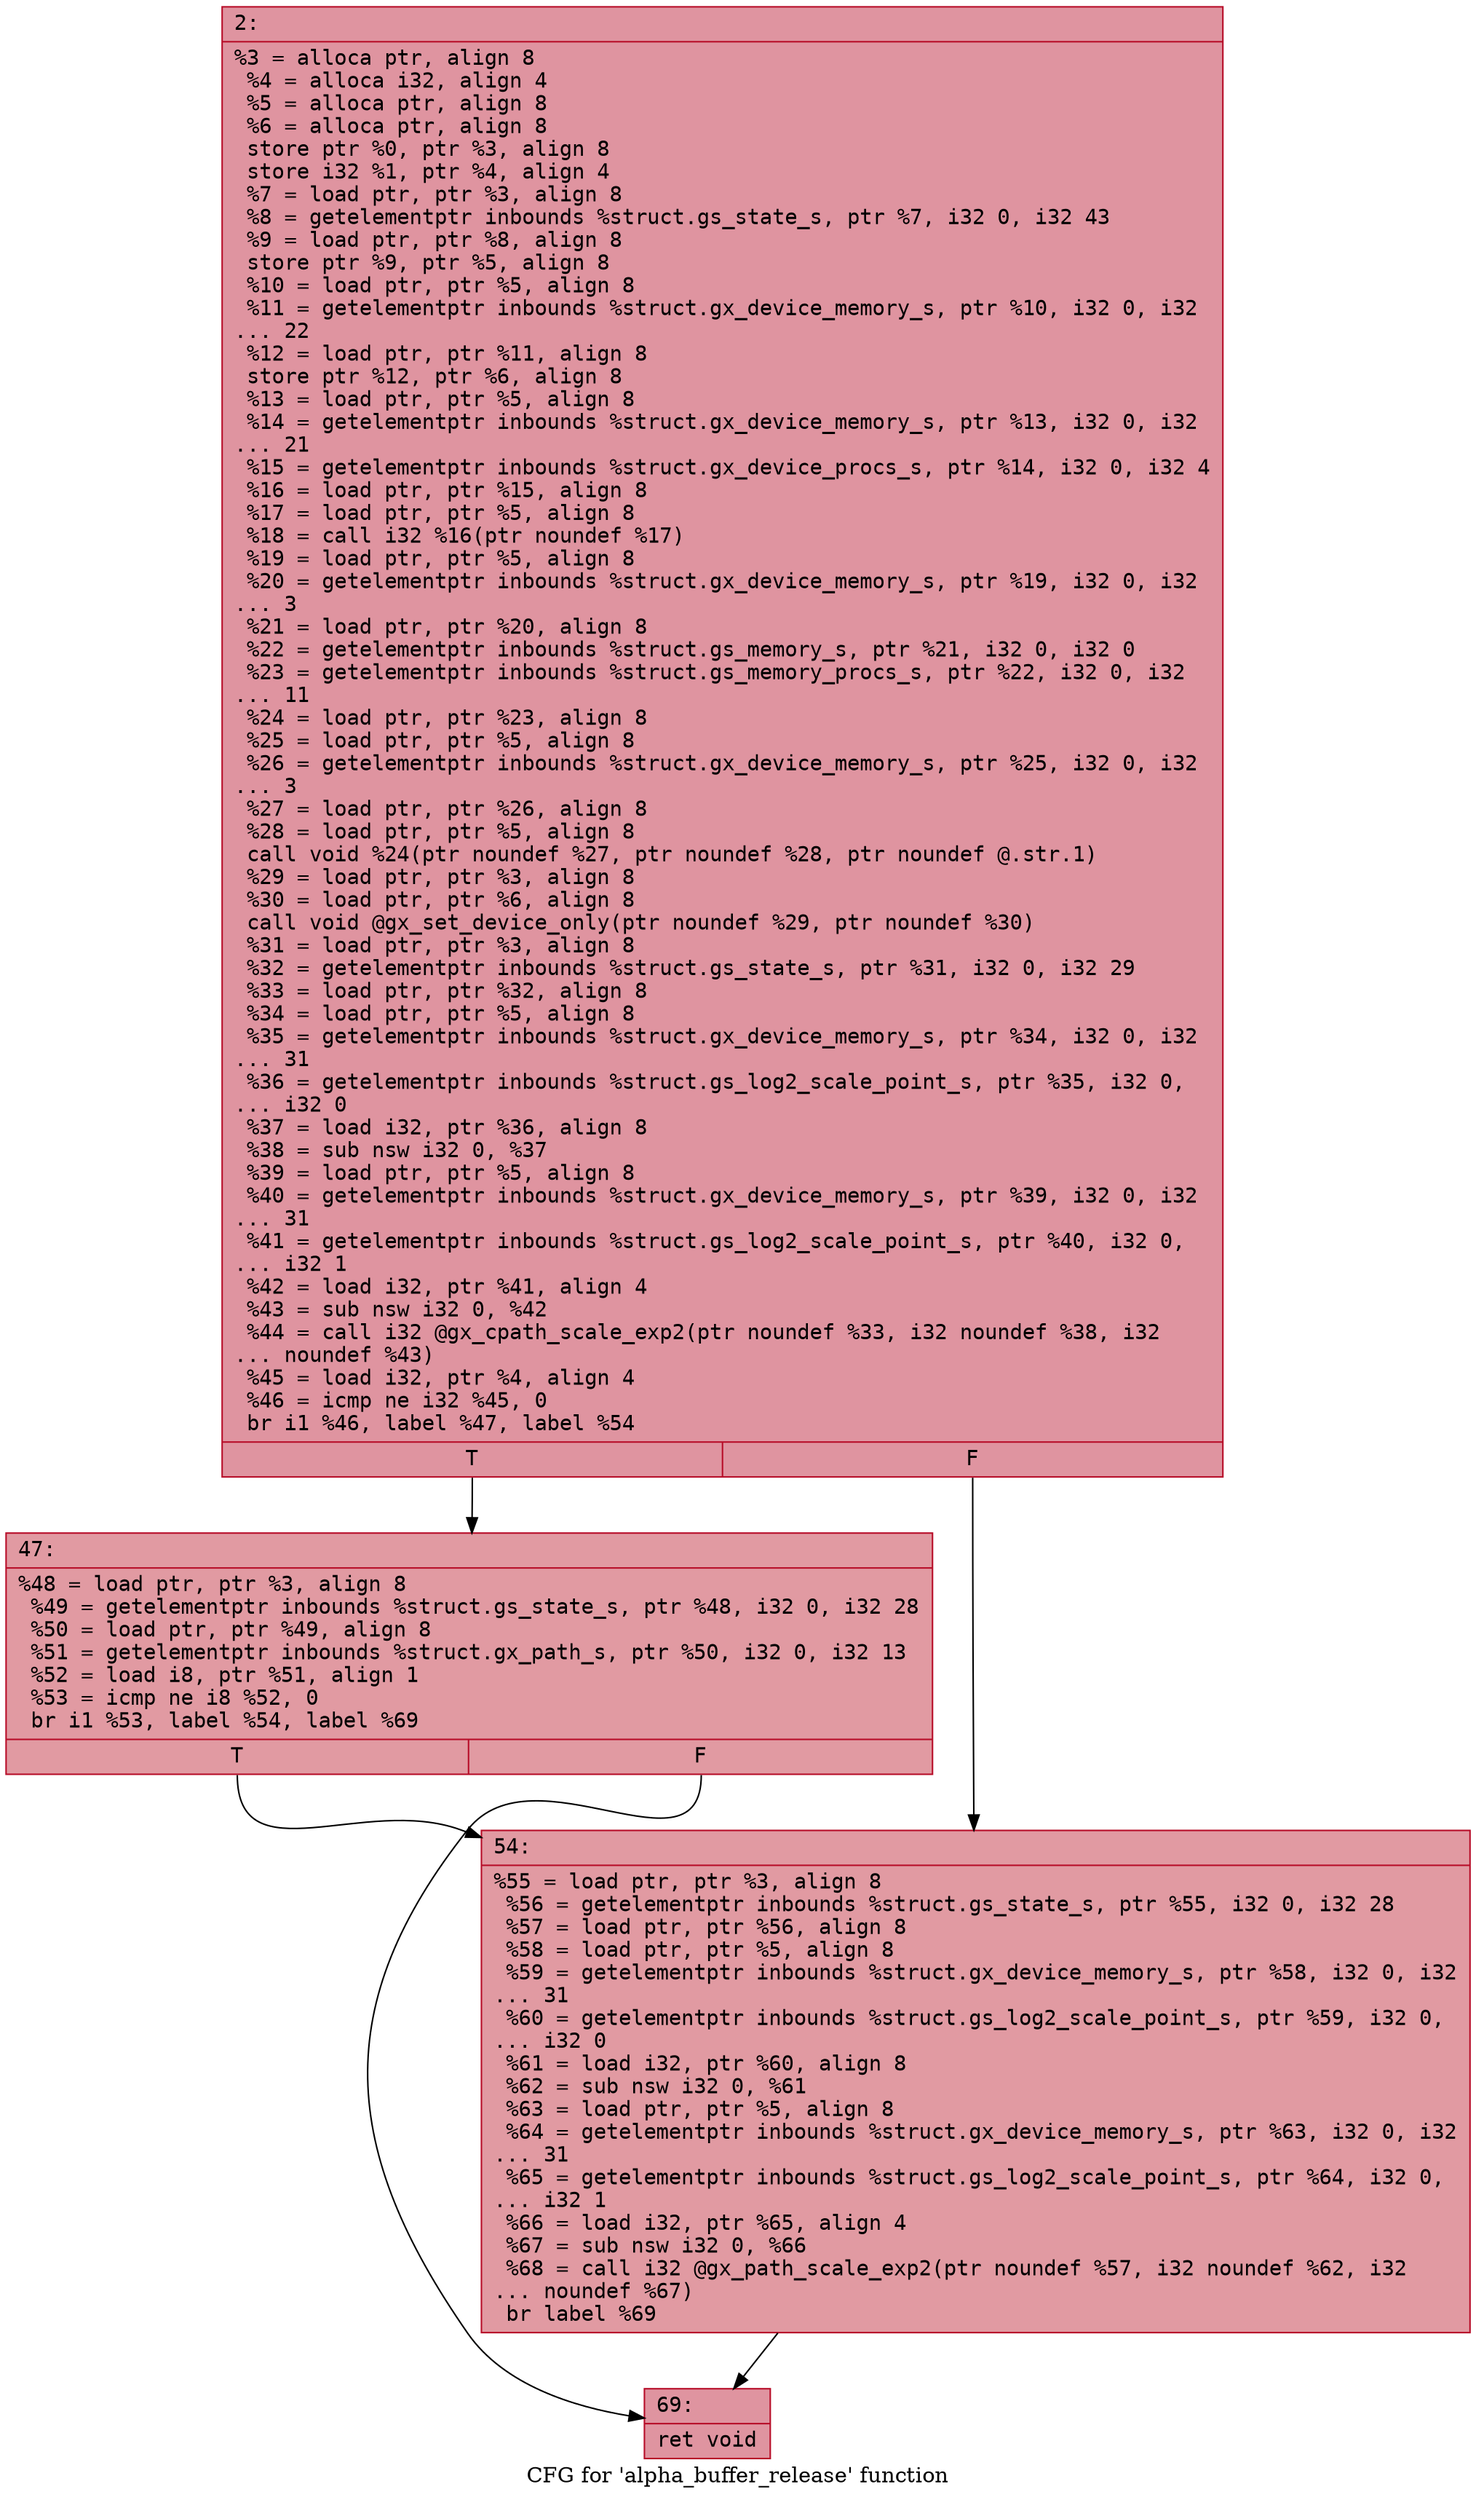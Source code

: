 digraph "CFG for 'alpha_buffer_release' function" {
	label="CFG for 'alpha_buffer_release' function";

	Node0x600001917c00 [shape=record,color="#b70d28ff", style=filled, fillcolor="#b70d2870" fontname="Courier",label="{2:\l|  %3 = alloca ptr, align 8\l  %4 = alloca i32, align 4\l  %5 = alloca ptr, align 8\l  %6 = alloca ptr, align 8\l  store ptr %0, ptr %3, align 8\l  store i32 %1, ptr %4, align 4\l  %7 = load ptr, ptr %3, align 8\l  %8 = getelementptr inbounds %struct.gs_state_s, ptr %7, i32 0, i32 43\l  %9 = load ptr, ptr %8, align 8\l  store ptr %9, ptr %5, align 8\l  %10 = load ptr, ptr %5, align 8\l  %11 = getelementptr inbounds %struct.gx_device_memory_s, ptr %10, i32 0, i32\l... 22\l  %12 = load ptr, ptr %11, align 8\l  store ptr %12, ptr %6, align 8\l  %13 = load ptr, ptr %5, align 8\l  %14 = getelementptr inbounds %struct.gx_device_memory_s, ptr %13, i32 0, i32\l... 21\l  %15 = getelementptr inbounds %struct.gx_device_procs_s, ptr %14, i32 0, i32 4\l  %16 = load ptr, ptr %15, align 8\l  %17 = load ptr, ptr %5, align 8\l  %18 = call i32 %16(ptr noundef %17)\l  %19 = load ptr, ptr %5, align 8\l  %20 = getelementptr inbounds %struct.gx_device_memory_s, ptr %19, i32 0, i32\l... 3\l  %21 = load ptr, ptr %20, align 8\l  %22 = getelementptr inbounds %struct.gs_memory_s, ptr %21, i32 0, i32 0\l  %23 = getelementptr inbounds %struct.gs_memory_procs_s, ptr %22, i32 0, i32\l... 11\l  %24 = load ptr, ptr %23, align 8\l  %25 = load ptr, ptr %5, align 8\l  %26 = getelementptr inbounds %struct.gx_device_memory_s, ptr %25, i32 0, i32\l... 3\l  %27 = load ptr, ptr %26, align 8\l  %28 = load ptr, ptr %5, align 8\l  call void %24(ptr noundef %27, ptr noundef %28, ptr noundef @.str.1)\l  %29 = load ptr, ptr %3, align 8\l  %30 = load ptr, ptr %6, align 8\l  call void @gx_set_device_only(ptr noundef %29, ptr noundef %30)\l  %31 = load ptr, ptr %3, align 8\l  %32 = getelementptr inbounds %struct.gs_state_s, ptr %31, i32 0, i32 29\l  %33 = load ptr, ptr %32, align 8\l  %34 = load ptr, ptr %5, align 8\l  %35 = getelementptr inbounds %struct.gx_device_memory_s, ptr %34, i32 0, i32\l... 31\l  %36 = getelementptr inbounds %struct.gs_log2_scale_point_s, ptr %35, i32 0,\l... i32 0\l  %37 = load i32, ptr %36, align 8\l  %38 = sub nsw i32 0, %37\l  %39 = load ptr, ptr %5, align 8\l  %40 = getelementptr inbounds %struct.gx_device_memory_s, ptr %39, i32 0, i32\l... 31\l  %41 = getelementptr inbounds %struct.gs_log2_scale_point_s, ptr %40, i32 0,\l... i32 1\l  %42 = load i32, ptr %41, align 4\l  %43 = sub nsw i32 0, %42\l  %44 = call i32 @gx_cpath_scale_exp2(ptr noundef %33, i32 noundef %38, i32\l... noundef %43)\l  %45 = load i32, ptr %4, align 4\l  %46 = icmp ne i32 %45, 0\l  br i1 %46, label %47, label %54\l|{<s0>T|<s1>F}}"];
	Node0x600001917c00:s0 -> Node0x600001917d40[tooltip="2 -> 47\nProbability 62.50%" ];
	Node0x600001917c00:s1 -> Node0x600001917d90[tooltip="2 -> 54\nProbability 37.50%" ];
	Node0x600001917d40 [shape=record,color="#b70d28ff", style=filled, fillcolor="#bb1b2c70" fontname="Courier",label="{47:\l|  %48 = load ptr, ptr %3, align 8\l  %49 = getelementptr inbounds %struct.gs_state_s, ptr %48, i32 0, i32 28\l  %50 = load ptr, ptr %49, align 8\l  %51 = getelementptr inbounds %struct.gx_path_s, ptr %50, i32 0, i32 13\l  %52 = load i8, ptr %51, align 1\l  %53 = icmp ne i8 %52, 0\l  br i1 %53, label %54, label %69\l|{<s0>T|<s1>F}}"];
	Node0x600001917d40:s0 -> Node0x600001917d90[tooltip="47 -> 54\nProbability 62.50%" ];
	Node0x600001917d40:s1 -> Node0x600001917de0[tooltip="47 -> 69\nProbability 37.50%" ];
	Node0x600001917d90 [shape=record,color="#b70d28ff", style=filled, fillcolor="#bb1b2c70" fontname="Courier",label="{54:\l|  %55 = load ptr, ptr %3, align 8\l  %56 = getelementptr inbounds %struct.gs_state_s, ptr %55, i32 0, i32 28\l  %57 = load ptr, ptr %56, align 8\l  %58 = load ptr, ptr %5, align 8\l  %59 = getelementptr inbounds %struct.gx_device_memory_s, ptr %58, i32 0, i32\l... 31\l  %60 = getelementptr inbounds %struct.gs_log2_scale_point_s, ptr %59, i32 0,\l... i32 0\l  %61 = load i32, ptr %60, align 8\l  %62 = sub nsw i32 0, %61\l  %63 = load ptr, ptr %5, align 8\l  %64 = getelementptr inbounds %struct.gx_device_memory_s, ptr %63, i32 0, i32\l... 31\l  %65 = getelementptr inbounds %struct.gs_log2_scale_point_s, ptr %64, i32 0,\l... i32 1\l  %66 = load i32, ptr %65, align 4\l  %67 = sub nsw i32 0, %66\l  %68 = call i32 @gx_path_scale_exp2(ptr noundef %57, i32 noundef %62, i32\l... noundef %67)\l  br label %69\l}"];
	Node0x600001917d90 -> Node0x600001917de0[tooltip="54 -> 69\nProbability 100.00%" ];
	Node0x600001917de0 [shape=record,color="#b70d28ff", style=filled, fillcolor="#b70d2870" fontname="Courier",label="{69:\l|  ret void\l}"];
}
